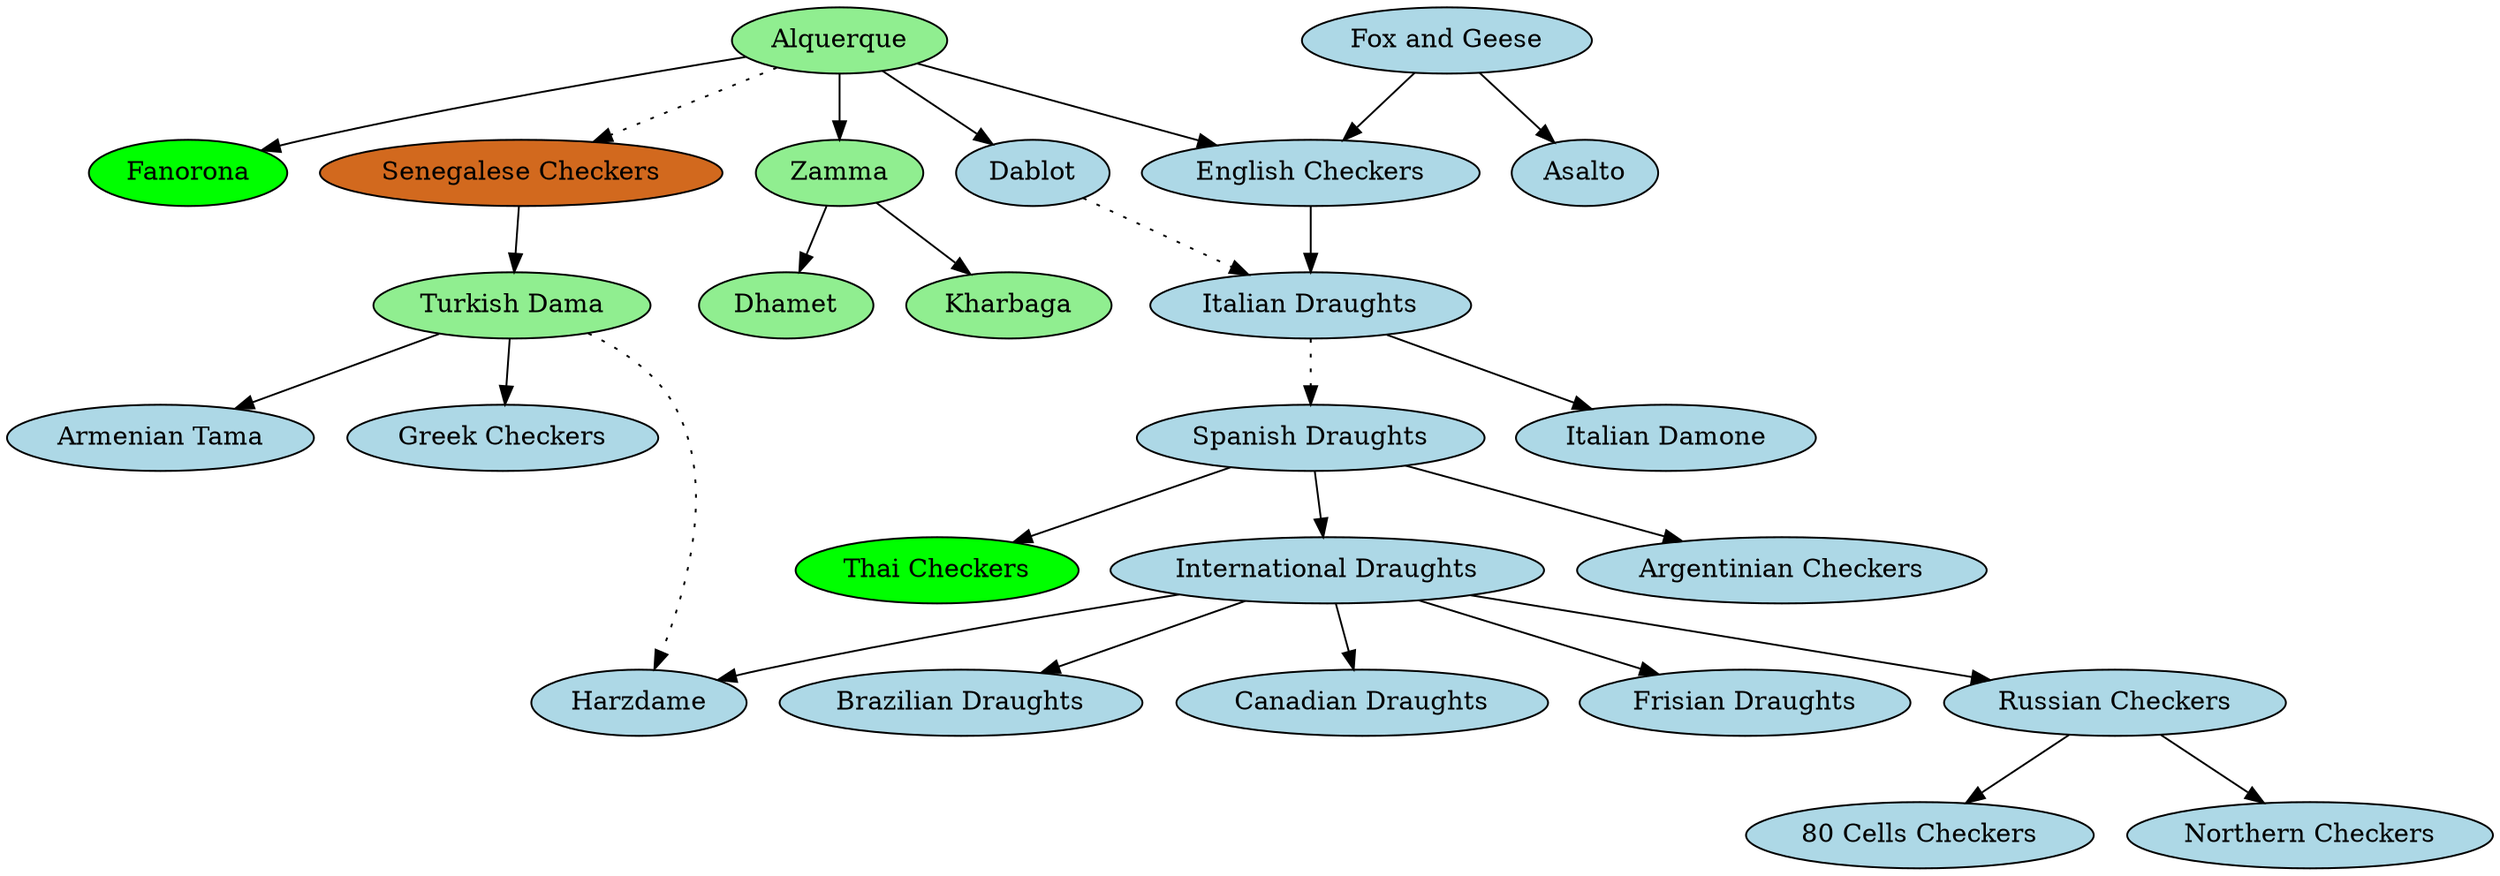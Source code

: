 digraph checkers {
    "Alquerque"[style="filled",fillcolor="lightgreen"];
    "Zamma"[style="filled",fillcolor="lightgreen"];
    "Dhamet"[style="filled",fillcolor="lightgreen"];
    "Kharbaga"[style="filled",fillcolor="lightgreen"];
    "Dablot"[style="filled",fillcolor="lightblue"];
    "Fox and Geese"[style="filled",fillcolor="lightblue"];
    "Asalto"[style="filled",fillcolor="lightblue"];
    "Fanorona"[style="filled",fillcolor="green"];

    "Senegalese Checkers"[style="filled",fillcolor="chocolate"];
    "Turkish Dama"[style="filled",fillcolor="lightgreen"];
    "Armenian Tama"[style="filled",fillcolor="lightblue"];
    "Greek Checkers"[style="filled",fillcolor="lightblue"];
    "English Checkers"[style="filled",fillcolor="lightblue"];
    "Italian Draughts"[style="filled",fillcolor="lightblue"];
    "Italian Damone"[style="filled",fillcolor="lightblue"];
    "Spanish Draughts"[style="filled",fillcolor="lightblue"];
    "Argentinian Checkers"[style="filled",fillcolor="lightblue"];
    "Thai Checkers"[style="filled",fillcolor="green"];
    "International Draughts"[style="filled",fillcolor="lightblue"];
    "Russian Checkers"[style="filled",fillcolor="lightblue"];
    "80 Cells Checkers"[style="filled",fillcolor="lightblue"];
    "Northern Checkers"[style="filled",fillcolor="lightblue"];
    "Brazilian Draughts"[style="filled",fillcolor="lightblue"];
    "Canadian Draughts"[style="filled",fillcolor="lightblue"];
    "Harzdame"[style="filled",fillcolor="lightblue"];
    "Frisian Draughts"[style="filled",fillcolor="lightblue"];

    "Alquerque" -> "Zamma";
    "Alquerque" -> "Dablot";
    "Zamma" -> "Dhamet";
    "Zamma" -> "Kharbaga";
    "Alquerque" -> "English Checkers";
    "Alquerque" -> "Fanorona";
    "Fox and Geese" -> "English Checkers";
    "Fox and Geese" -> "Asalto";
    "Alquerque" -> "Senegalese Checkers"[style=dotted];
    "Senegalese Checkers" -> "Turkish Dama";
    "Turkish Dama" -> "Greek Checkers";
    "Turkish Dama" -> "Armenian Tama";
    "Dablot" -> "Italian Draughts"[style=dotted];
    "International Draughts" -> "Harzdame";
    "English Checkers" -> "Italian Draughts";
    "Italian Draughts" -> "Italian Damone";
    "Italian Draughts" -> "Spanish Draughts"[style=dotted];
    "Spanish Draughts" -> "International Draughts";
    "Spanish Draughts" -> "Argentinian Checkers";
    "Spanish Draughts" -> "Thai Checkers";
    "International Draughts" -> "Russian Checkers";
    "International Draughts" -> "Brazilian Draughts";
    "International Draughts" -> "Canadian Draughts";
    "Russian Checkers" -> "80 Cells Checkers";
    "Russian Checkers" -> "Northern Checkers";
    "International Draughts" -> "Frisian Draughts";
    "Turkish Dama" -> "Harzdame"[style=dotted];
}
